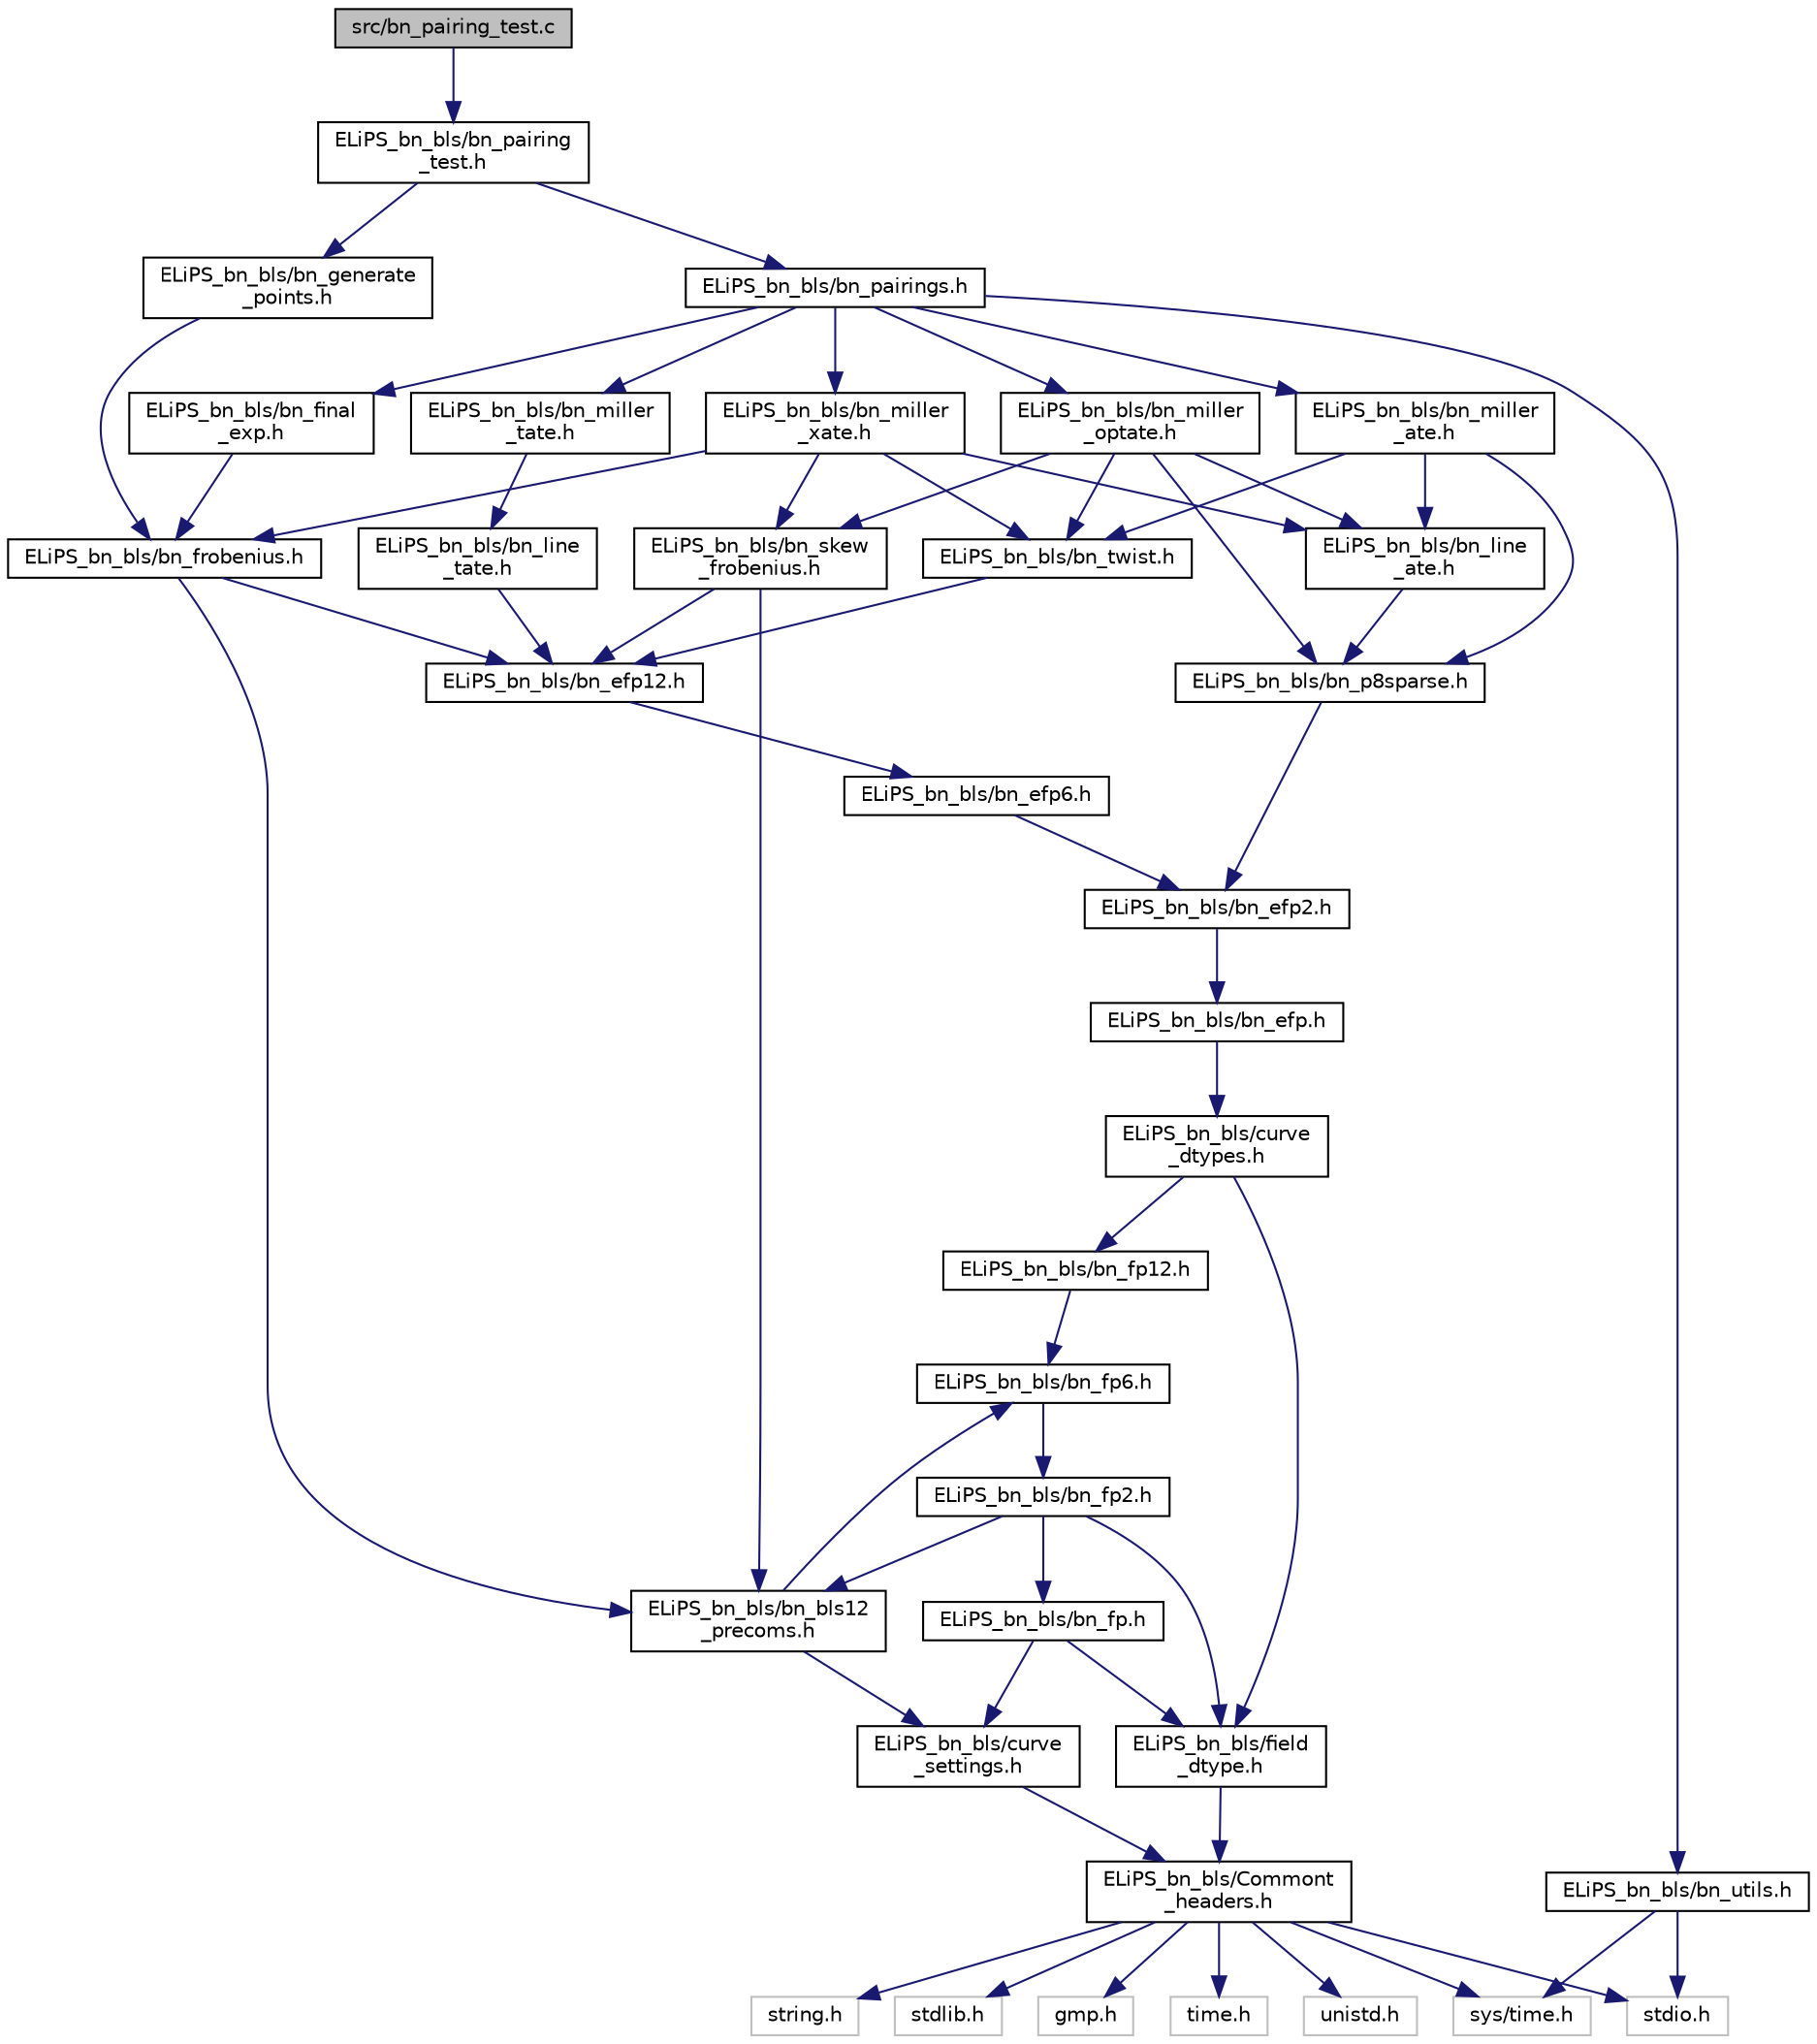digraph "src/bn_pairing_test.c"
{
  edge [fontname="Helvetica",fontsize="10",labelfontname="Helvetica",labelfontsize="10"];
  node [fontname="Helvetica",fontsize="10",shape=record];
  Node0 [label="src/bn_pairing_test.c",height=0.2,width=0.4,color="black", fillcolor="grey75", style="filled", fontcolor="black"];
  Node0 -> Node1 [color="midnightblue",fontsize="10",style="solid"];
  Node1 [label="ELiPS_bn_bls/bn_pairing\l_test.h",height=0.2,width=0.4,color="black", fillcolor="white", style="filled",URL="$bn__pairing__test_8h.html"];
  Node1 -> Node2 [color="midnightblue",fontsize="10",style="solid"];
  Node2 [label="ELiPS_bn_bls/bn_pairings.h",height=0.2,width=0.4,color="black", fillcolor="white", style="filled",URL="$bn__pairings_8h.html"];
  Node2 -> Node3 [color="midnightblue",fontsize="10",style="solid"];
  Node3 [label="ELiPS_bn_bls/bn_miller\l_ate.h",height=0.2,width=0.4,color="black", fillcolor="white", style="filled",URL="$bn__miller__ate_8h.html"];
  Node3 -> Node4 [color="midnightblue",fontsize="10",style="solid"];
  Node4 [label="ELiPS_bn_bls/bn_twist.h",height=0.2,width=0.4,color="black", fillcolor="white", style="filled",URL="$bn__twist_8h.html"];
  Node4 -> Node5 [color="midnightblue",fontsize="10",style="solid"];
  Node5 [label="ELiPS_bn_bls/bn_efp12.h",height=0.2,width=0.4,color="black", fillcolor="white", style="filled",URL="$bn__efp12_8h.html"];
  Node5 -> Node6 [color="midnightblue",fontsize="10",style="solid"];
  Node6 [label="ELiPS_bn_bls/bn_efp6.h",height=0.2,width=0.4,color="black", fillcolor="white", style="filled",URL="$bn__efp6_8h.html"];
  Node6 -> Node7 [color="midnightblue",fontsize="10",style="solid"];
  Node7 [label="ELiPS_bn_bls/bn_efp2.h",height=0.2,width=0.4,color="black", fillcolor="white", style="filled",URL="$bn__efp2_8h.html"];
  Node7 -> Node8 [color="midnightblue",fontsize="10",style="solid"];
  Node8 [label="ELiPS_bn_bls/bn_efp.h",height=0.2,width=0.4,color="black", fillcolor="white", style="filled",URL="$bn__efp_8h.html"];
  Node8 -> Node9 [color="midnightblue",fontsize="10",style="solid"];
  Node9 [label="ELiPS_bn_bls/curve\l_dtypes.h",height=0.2,width=0.4,color="black", fillcolor="white", style="filled",URL="$curve__dtypes_8h.html"];
  Node9 -> Node10 [color="midnightblue",fontsize="10",style="solid"];
  Node10 [label="ELiPS_bn_bls/bn_fp12.h",height=0.2,width=0.4,color="black", fillcolor="white", style="filled",URL="$bn__fp12_8h.html"];
  Node10 -> Node11 [color="midnightblue",fontsize="10",style="solid"];
  Node11 [label="ELiPS_bn_bls/bn_fp6.h",height=0.2,width=0.4,color="black", fillcolor="white", style="filled",URL="$bn__fp6_8h.html"];
  Node11 -> Node12 [color="midnightblue",fontsize="10",style="solid"];
  Node12 [label="ELiPS_bn_bls/bn_fp2.h",height=0.2,width=0.4,color="black", fillcolor="white", style="filled",URL="$bn__fp2_8h.html"];
  Node12 -> Node13 [color="midnightblue",fontsize="10",style="solid"];
  Node13 [label="ELiPS_bn_bls/bn_fp.h",height=0.2,width=0.4,color="black", fillcolor="white", style="filled",URL="$bn__fp_8h.html"];
  Node13 -> Node14 [color="midnightblue",fontsize="10",style="solid"];
  Node14 [label="ELiPS_bn_bls/curve\l_settings.h",height=0.2,width=0.4,color="black", fillcolor="white", style="filled",URL="$curve__settings_8h.html"];
  Node14 -> Node15 [color="midnightblue",fontsize="10",style="solid"];
  Node15 [label="ELiPS_bn_bls/Commont\l_headers.h",height=0.2,width=0.4,color="black", fillcolor="white", style="filled",URL="$_commont__headers_8h.html"];
  Node15 -> Node16 [color="midnightblue",fontsize="10",style="solid"];
  Node16 [label="stdio.h",height=0.2,width=0.4,color="grey75", fillcolor="white", style="filled"];
  Node15 -> Node17 [color="midnightblue",fontsize="10",style="solid"];
  Node17 [label="stdlib.h",height=0.2,width=0.4,color="grey75", fillcolor="white", style="filled"];
  Node15 -> Node18 [color="midnightblue",fontsize="10",style="solid"];
  Node18 [label="gmp.h",height=0.2,width=0.4,color="grey75", fillcolor="white", style="filled"];
  Node15 -> Node19 [color="midnightblue",fontsize="10",style="solid"];
  Node19 [label="time.h",height=0.2,width=0.4,color="grey75", fillcolor="white", style="filled"];
  Node15 -> Node20 [color="midnightblue",fontsize="10",style="solid"];
  Node20 [label="sys/time.h",height=0.2,width=0.4,color="grey75", fillcolor="white", style="filled"];
  Node15 -> Node21 [color="midnightblue",fontsize="10",style="solid"];
  Node21 [label="unistd.h",height=0.2,width=0.4,color="grey75", fillcolor="white", style="filled"];
  Node15 -> Node22 [color="midnightblue",fontsize="10",style="solid"];
  Node22 [label="string.h",height=0.2,width=0.4,color="grey75", fillcolor="white", style="filled"];
  Node13 -> Node23 [color="midnightblue",fontsize="10",style="solid"];
  Node23 [label="ELiPS_bn_bls/field\l_dtype.h",height=0.2,width=0.4,color="black", fillcolor="white", style="filled",URL="$field__dtype_8h.html"];
  Node23 -> Node15 [color="midnightblue",fontsize="10",style="solid"];
  Node12 -> Node23 [color="midnightblue",fontsize="10",style="solid"];
  Node12 -> Node24 [color="midnightblue",fontsize="10",style="solid"];
  Node24 [label="ELiPS_bn_bls/bn_bls12\l_precoms.h",height=0.2,width=0.4,color="black", fillcolor="white", style="filled",URL="$bn__bls12__precoms_8h.html"];
  Node24 -> Node11 [color="midnightblue",fontsize="10",style="solid"];
  Node24 -> Node14 [color="midnightblue",fontsize="10",style="solid"];
  Node9 -> Node23 [color="midnightblue",fontsize="10",style="solid"];
  Node3 -> Node25 [color="midnightblue",fontsize="10",style="solid"];
  Node25 [label="ELiPS_bn_bls/bn_p8sparse.h",height=0.2,width=0.4,color="black", fillcolor="white", style="filled",URL="$bn__p8sparse_8h.html"];
  Node25 -> Node7 [color="midnightblue",fontsize="10",style="solid"];
  Node3 -> Node26 [color="midnightblue",fontsize="10",style="solid"];
  Node26 [label="ELiPS_bn_bls/bn_line\l_ate.h",height=0.2,width=0.4,color="black", fillcolor="white", style="filled",URL="$bn__line__ate_8h.html"];
  Node26 -> Node25 [color="midnightblue",fontsize="10",style="solid"];
  Node2 -> Node27 [color="midnightblue",fontsize="10",style="solid"];
  Node27 [label="ELiPS_bn_bls/bn_miller\l_tate.h",height=0.2,width=0.4,color="black", fillcolor="white", style="filled",URL="$bn__miller__tate_8h.html"];
  Node27 -> Node28 [color="midnightblue",fontsize="10",style="solid"];
  Node28 [label="ELiPS_bn_bls/bn_line\l_tate.h",height=0.2,width=0.4,color="black", fillcolor="white", style="filled",URL="$bn__line__tate_8h.html"];
  Node28 -> Node5 [color="midnightblue",fontsize="10",style="solid"];
  Node2 -> Node29 [color="midnightblue",fontsize="10",style="solid"];
  Node29 [label="ELiPS_bn_bls/bn_miller\l_xate.h",height=0.2,width=0.4,color="black", fillcolor="white", style="filled",URL="$bn__miller__xate_8h.html"];
  Node29 -> Node26 [color="midnightblue",fontsize="10",style="solid"];
  Node29 -> Node30 [color="midnightblue",fontsize="10",style="solid"];
  Node30 [label="ELiPS_bn_bls/bn_frobenius.h",height=0.2,width=0.4,color="black", fillcolor="white", style="filled",URL="$bn__frobenius_8h.html"];
  Node30 -> Node5 [color="midnightblue",fontsize="10",style="solid"];
  Node30 -> Node24 [color="midnightblue",fontsize="10",style="solid"];
  Node29 -> Node4 [color="midnightblue",fontsize="10",style="solid"];
  Node29 -> Node31 [color="midnightblue",fontsize="10",style="solid"];
  Node31 [label="ELiPS_bn_bls/bn_skew\l_frobenius.h",height=0.2,width=0.4,color="black", fillcolor="white", style="filled",URL="$bn__skew__frobenius_8h.html"];
  Node31 -> Node24 [color="midnightblue",fontsize="10",style="solid"];
  Node31 -> Node5 [color="midnightblue",fontsize="10",style="solid"];
  Node2 -> Node32 [color="midnightblue",fontsize="10",style="solid"];
  Node32 [label="ELiPS_bn_bls/bn_miller\l_optate.h",height=0.2,width=0.4,color="black", fillcolor="white", style="filled",URL="$bn__miller__optate_8h.html"];
  Node32 -> Node31 [color="midnightblue",fontsize="10",style="solid"];
  Node32 -> Node4 [color="midnightblue",fontsize="10",style="solid"];
  Node32 -> Node25 [color="midnightblue",fontsize="10",style="solid"];
  Node32 -> Node26 [color="midnightblue",fontsize="10",style="solid"];
  Node2 -> Node33 [color="midnightblue",fontsize="10",style="solid"];
  Node33 [label="ELiPS_bn_bls/bn_final\l_exp.h",height=0.2,width=0.4,color="black", fillcolor="white", style="filled",URL="$bn__final__exp_8h.html"];
  Node33 -> Node30 [color="midnightblue",fontsize="10",style="solid"];
  Node2 -> Node34 [color="midnightblue",fontsize="10",style="solid"];
  Node34 [label="ELiPS_bn_bls/bn_utils.h",height=0.2,width=0.4,color="black", fillcolor="white", style="filled",URL="$bn__utils_8h.html"];
  Node34 -> Node16 [color="midnightblue",fontsize="10",style="solid"];
  Node34 -> Node20 [color="midnightblue",fontsize="10",style="solid"];
  Node1 -> Node35 [color="midnightblue",fontsize="10",style="solid"];
  Node35 [label="ELiPS_bn_bls/bn_generate\l_points.h",height=0.2,width=0.4,color="black", fillcolor="white", style="filled",URL="$bn__generate__points_8h.html"];
  Node35 -> Node30 [color="midnightblue",fontsize="10",style="solid"];
}
